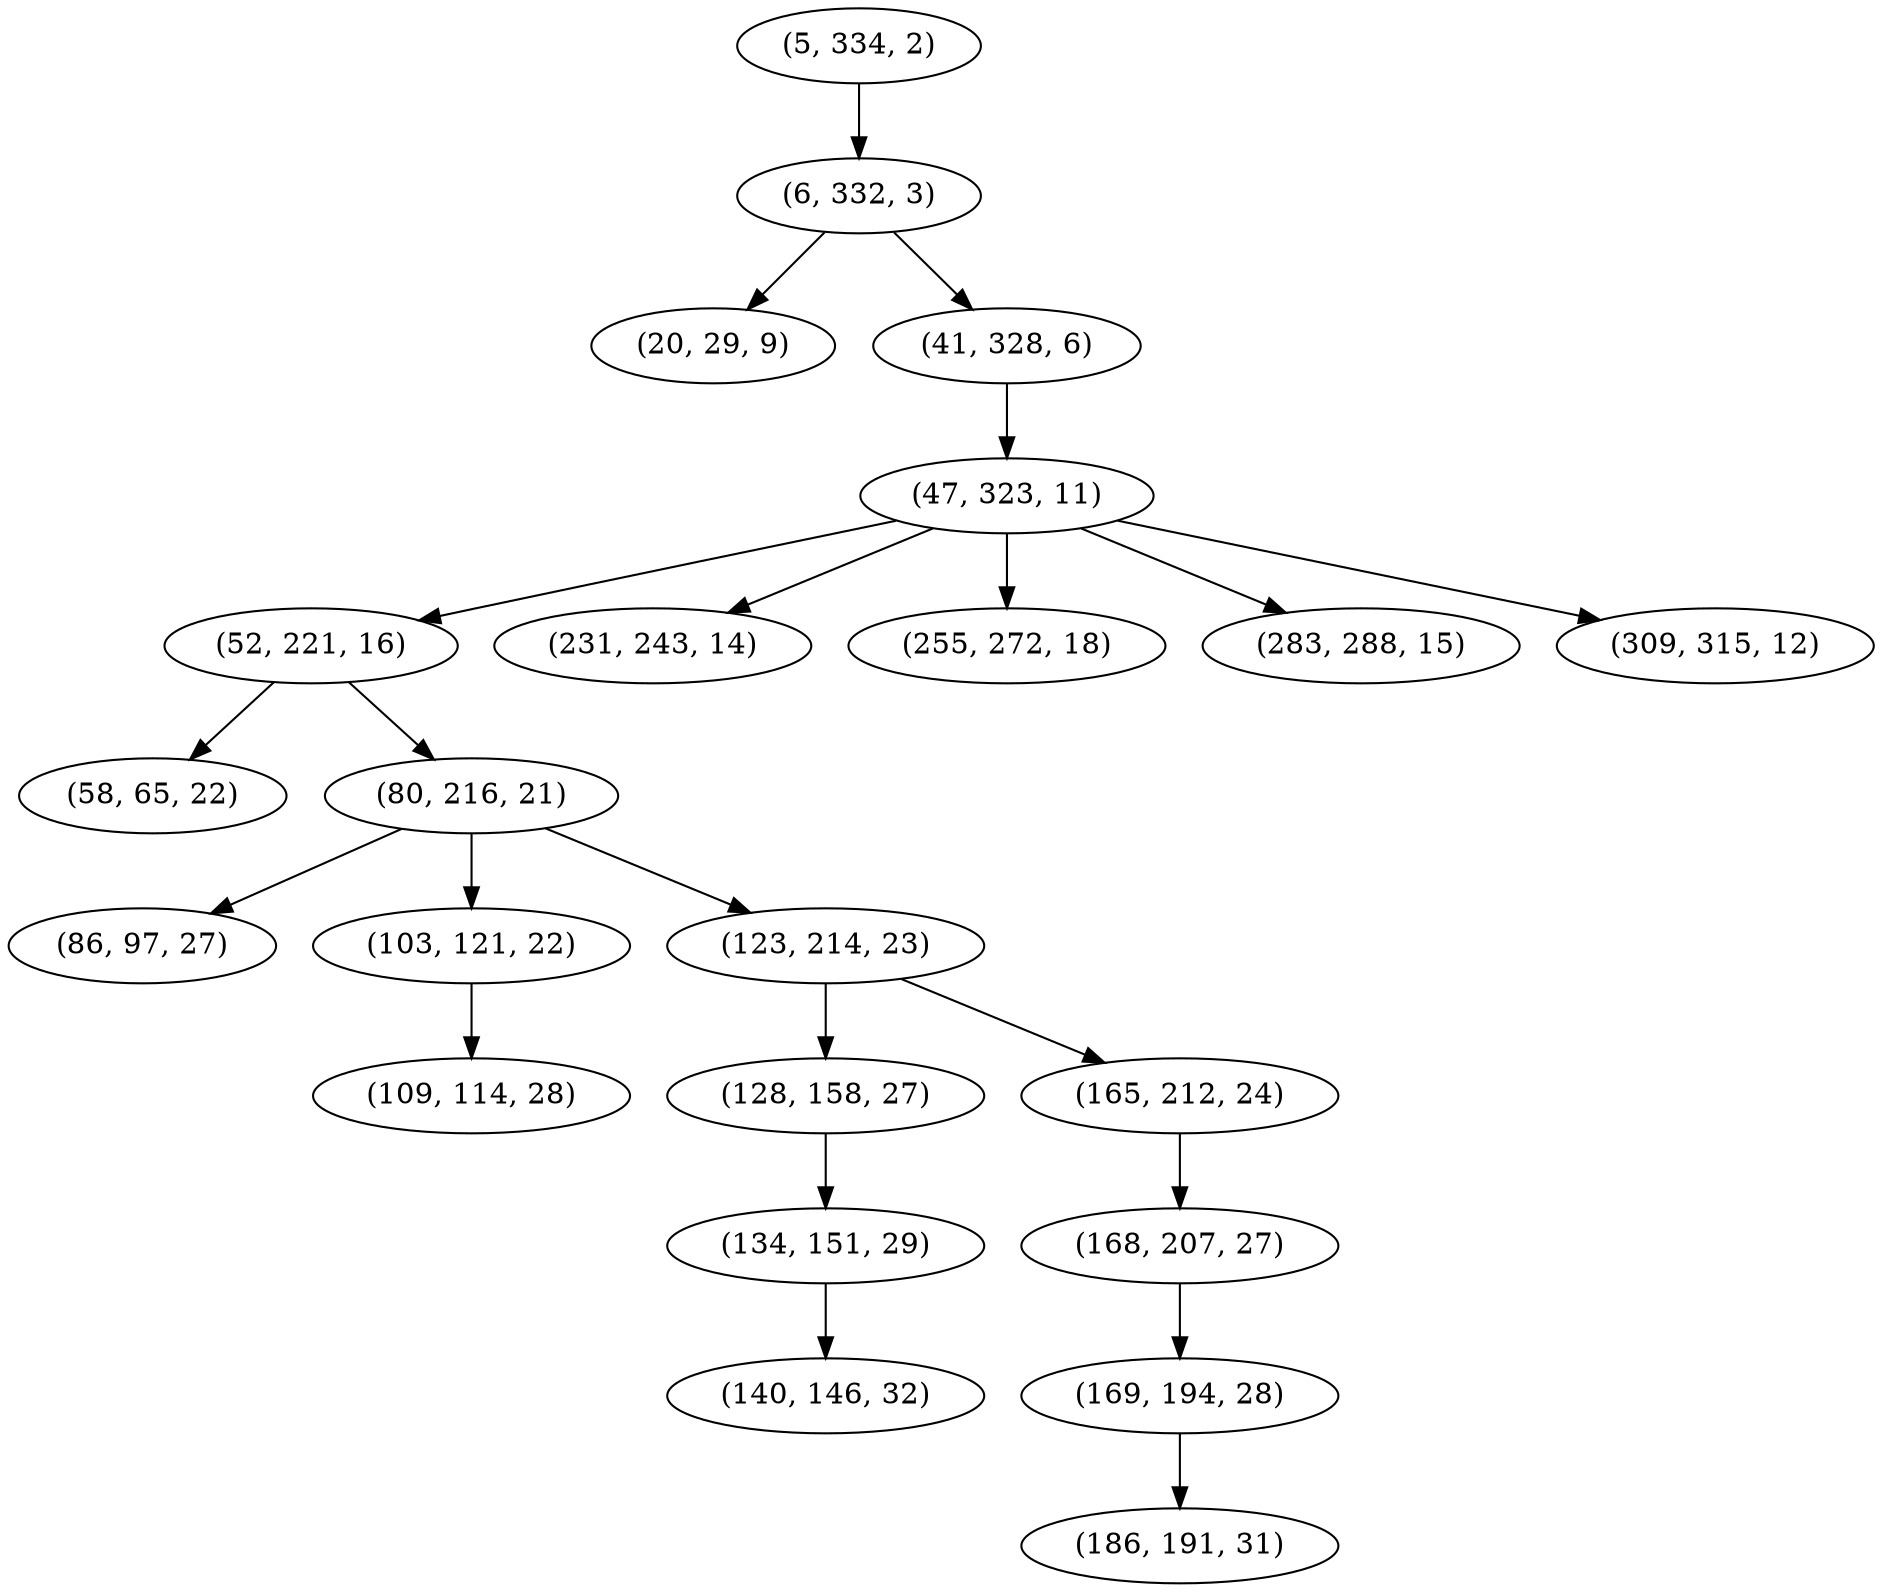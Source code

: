 digraph tree {
    "(5, 334, 2)";
    "(6, 332, 3)";
    "(20, 29, 9)";
    "(41, 328, 6)";
    "(47, 323, 11)";
    "(52, 221, 16)";
    "(58, 65, 22)";
    "(80, 216, 21)";
    "(86, 97, 27)";
    "(103, 121, 22)";
    "(109, 114, 28)";
    "(123, 214, 23)";
    "(128, 158, 27)";
    "(134, 151, 29)";
    "(140, 146, 32)";
    "(165, 212, 24)";
    "(168, 207, 27)";
    "(169, 194, 28)";
    "(186, 191, 31)";
    "(231, 243, 14)";
    "(255, 272, 18)";
    "(283, 288, 15)";
    "(309, 315, 12)";
    "(5, 334, 2)" -> "(6, 332, 3)";
    "(6, 332, 3)" -> "(20, 29, 9)";
    "(6, 332, 3)" -> "(41, 328, 6)";
    "(41, 328, 6)" -> "(47, 323, 11)";
    "(47, 323, 11)" -> "(52, 221, 16)";
    "(47, 323, 11)" -> "(231, 243, 14)";
    "(47, 323, 11)" -> "(255, 272, 18)";
    "(47, 323, 11)" -> "(283, 288, 15)";
    "(47, 323, 11)" -> "(309, 315, 12)";
    "(52, 221, 16)" -> "(58, 65, 22)";
    "(52, 221, 16)" -> "(80, 216, 21)";
    "(80, 216, 21)" -> "(86, 97, 27)";
    "(80, 216, 21)" -> "(103, 121, 22)";
    "(80, 216, 21)" -> "(123, 214, 23)";
    "(103, 121, 22)" -> "(109, 114, 28)";
    "(123, 214, 23)" -> "(128, 158, 27)";
    "(123, 214, 23)" -> "(165, 212, 24)";
    "(128, 158, 27)" -> "(134, 151, 29)";
    "(134, 151, 29)" -> "(140, 146, 32)";
    "(165, 212, 24)" -> "(168, 207, 27)";
    "(168, 207, 27)" -> "(169, 194, 28)";
    "(169, 194, 28)" -> "(186, 191, 31)";
}
